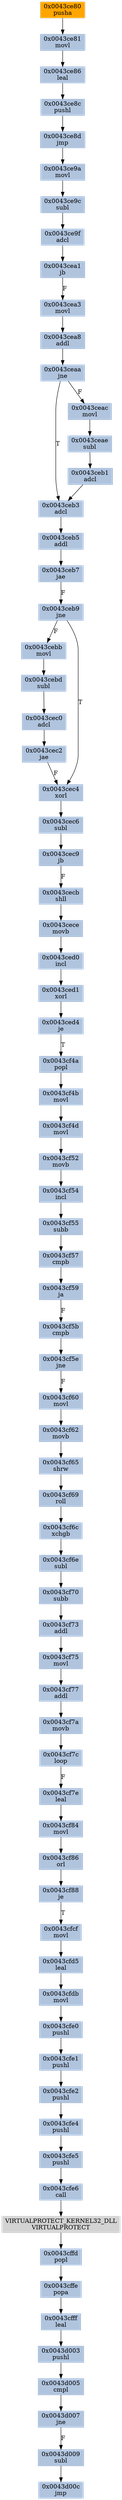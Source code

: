 strict digraph G {
	graph [bgcolor=transparent,
		name=G
	];
	node [color=lightsteelblue,
		fillcolor=lightsteelblue,
		shape=rectangle,
		style=filled
	];
	"0x0043cfe4"	[label="0x0043cfe4
pushl"];
	"0x0043cfe5"	[label="0x0043cfe5
pushl"];
	"0x0043cfe4" -> "0x0043cfe5"	[color="#000000"];
	"0x0043ceb5"	[label="0x0043ceb5
addl"];
	"0x0043ceb7"	[label="0x0043ceb7
jae"];
	"0x0043ceb5" -> "0x0043ceb7"	[color="#000000"];
	"0x0043cf62"	[label="0x0043cf62
movb"];
	"0x0043cf65"	[label="0x0043cf65
shrw"];
	"0x0043cf62" -> "0x0043cf65"	[color="#000000"];
	"0x0043ce9c"	[label="0x0043ce9c
subl"];
	"0x0043ce9f"	[label="0x0043ce9f
adcl"];
	"0x0043ce9c" -> "0x0043ce9f"	[color="#000000"];
	"0x0043cecb"	[label="0x0043cecb
shll"];
	"0x0043cece"	[label="0x0043cece
movb"];
	"0x0043cecb" -> "0x0043cece"	[color="#000000"];
	"0x0043d00c"	[label="0x0043d00c
jmp"];
	"0x0043cf88"	[label="0x0043cf88
je"];
	"0x0043cfcf"	[label="0x0043cfcf
movl"];
	"0x0043cf88" -> "0x0043cfcf"	[color="#000000",
		label=T];
	"0x0043cf54"	[label="0x0043cf54
incl"];
	"0x0043cf55"	[label="0x0043cf55
subb"];
	"0x0043cf54" -> "0x0043cf55"	[color="#000000"];
	"0x0043cffe"	[label="0x0043cffe
popa"];
	"0x0043cfff"	[label="0x0043cfff
leal"];
	"0x0043cffe" -> "0x0043cfff"	[color="#000000"];
	"0x0043cf6e"	[label="0x0043cf6e
subl"];
	"0x0043cf70"	[label="0x0043cf70
subb"];
	"0x0043cf6e" -> "0x0043cf70"	[color="#000000"];
	"0x0043cf57"	[label="0x0043cf57
cmpb"];
	"0x0043cf59"	[label="0x0043cf59
ja"];
	"0x0043cf57" -> "0x0043cf59"	[color="#000000"];
	"0x0043cf4d"	[label="0x0043cf4d
movl"];
	"0x0043cf52"	[label="0x0043cf52
movb"];
	"0x0043cf4d" -> "0x0043cf52"	[color="#000000"];
	"0x0043ced4"	[label="0x0043ced4
je"];
	"0x0043cf4a"	[label="0x0043cf4a
popl"];
	"0x0043ced4" -> "0x0043cf4a"	[color="#000000",
		label=T];
	"0x0043cea8"	[label="0x0043cea8
addl"];
	"0x0043ceaa"	[label="0x0043ceaa
jne"];
	"0x0043cea8" -> "0x0043ceaa"	[color="#000000"];
	"0x0043ce9a"	[label="0x0043ce9a
movl"];
	"0x0043ce9a" -> "0x0043ce9c"	[color="#000000"];
	"0x0043ce8d"	[label="0x0043ce8d
jmp"];
	"0x0043ce8d" -> "0x0043ce9a"	[color="#000000"];
	"0x0043cf4b"	[label="0x0043cf4b
movl"];
	"0x0043cf4b" -> "0x0043cf4d"	[color="#000000"];
	"0x0043ce81"	[label="0x0043ce81
movl"];
	"0x0043ce86"	[label="0x0043ce86
leal"];
	"0x0043ce81" -> "0x0043ce86"	[color="#000000"];
	"0x0043ceb1"	[label="0x0043ceb1
adcl"];
	"0x0043ceb3"	[label="0x0043ceb3
adcl"];
	"0x0043ceb1" -> "0x0043ceb3"	[color="#000000"];
	"0x0043cebd"	[label="0x0043cebd
subl"];
	"0x0043cec0"	[label="0x0043cec0
adcl"];
	"0x0043cebd" -> "0x0043cec0"	[color="#000000"];
	"0x0043cf55" -> "0x0043cf57"	[color="#000000"];
	"0x0043cf52" -> "0x0043cf54"	[color="#000000"];
	"0x0043ce8c"	[label="0x0043ce8c
pushl"];
	"0x0043ce86" -> "0x0043ce8c"	[color="#000000"];
	"0x0043cfdb"	[label="0x0043cfdb
movl"];
	"0x0043cfe0"	[label="0x0043cfe0
pushl"];
	"0x0043cfdb" -> "0x0043cfe0"	[color="#000000"];
	"0x0043cf75"	[label="0x0043cf75
movl"];
	"0x0043cf77"	[label="0x0043cf77
addl"];
	"0x0043cf75" -> "0x0043cf77"	[color="#000000"];
	"0x0043d005"	[label="0x0043d005
cmpl"];
	"0x0043d007"	[label="0x0043d007
jne"];
	"0x0043d005" -> "0x0043d007"	[color="#000000"];
	"0x0043cffd"	[label="0x0043cffd
popl"];
	"0x0043cffd" -> "0x0043cffe"	[color="#000000"];
	"0x0043ceac"	[label="0x0043ceac
movl"];
	"0x0043ceae"	[label="0x0043ceae
subl"];
	"0x0043ceac" -> "0x0043ceae"	[color="#000000"];
	"0x0043cfe1"	[label="0x0043cfe1
pushl"];
	"0x0043cfe2"	[label="0x0043cfe2
pushl"];
	"0x0043cfe1" -> "0x0043cfe2"	[color="#000000"];
	"0x0043ceb3" -> "0x0043ceb5"	[color="#000000"];
	"0x0043cec2"	[label="0x0043cec2
jae"];
	"0x0043cec0" -> "0x0043cec2"	[color="#000000"];
	"0x0043cea1"	[label="0x0043cea1
jb"];
	"0x0043ce9f" -> "0x0043cea1"	[color="#000000"];
	"0x0043cf7c"	[label="0x0043cf7c
loop"];
	"0x0043cf7e"	[label="0x0043cf7e
leal"];
	"0x0043cf7c" -> "0x0043cf7e"	[color="#000000",
		label=F];
	"0x0043cf7a"	[label="0x0043cf7a
movb"];
	"0x0043cf77" -> "0x0043cf7a"	[color="#000000"];
	"0x0043cf69"	[label="0x0043cf69
roll"];
	"0x0043cf65" -> "0x0043cf69"	[color="#000000"];
	"0x0043cebb"	[label="0x0043cebb
movl"];
	"0x0043cebb" -> "0x0043cebd"	[color="#000000"];
	"0x0043cfd5"	[label="0x0043cfd5
leal"];
	"0x0043cfd5" -> "0x0043cfdb"	[color="#000000"];
	"0x0043cf4a" -> "0x0043cf4b"	[color="#000000"];
	"0x0043ceb9"	[label="0x0043ceb9
jne"];
	"0x0043ceb7" -> "0x0043ceb9"	[color="#000000",
		label=F];
	"0x0043cfe2" -> "0x0043cfe4"	[color="#000000"];
	"0x0043cf73"	[label="0x0043cf73
addl"];
	"0x0043cf70" -> "0x0043cf73"	[color="#000000"];
	"0x0043cf60"	[label="0x0043cf60
movl"];
	"0x0043cf60" -> "0x0043cf62"	[color="#000000"];
	"0x0043d003"	[label="0x0043d003
pushl"];
	"0x0043d003" -> "0x0043d005"	[color="#000000"];
	"0x0043cfcf" -> "0x0043cfd5"	[color="#000000"];
	"0x0043cec4"	[label="0x0043cec4
xorl"];
	"0x0043cec6"	[label="0x0043cec6
subl"];
	"0x0043cec4" -> "0x0043cec6"	[color="#000000"];
	"0x0043cea3"	[label="0x0043cea3
movl"];
	"0x0043cea1" -> "0x0043cea3"	[color="#000000",
		label=F];
	"0x0043d009"	[label="0x0043d009
subl"];
	"0x0043d007" -> "0x0043d009"	[color="#000000",
		label=F];
	VIRTUALPROTECT_KERNEL32_DLL	[color=lightgrey,
		fillcolor=lightgrey,
		label="VIRTUALPROTECT_KERNEL32_DLL
VIRTUALPROTECT"];
	VIRTUALPROTECT_KERNEL32_DLL -> "0x0043cffd"	[color="#000000"];
	"0x0043cf84"	[label="0x0043cf84
movl"];
	"0x0043cf7e" -> "0x0043cf84"	[color="#000000"];
	"0x0043cf5e"	[label="0x0043cf5e
jne"];
	"0x0043cf5e" -> "0x0043cf60"	[color="#000000",
		label=F];
	"0x0043cf73" -> "0x0043cf75"	[color="#000000"];
	"0x0043cf5b"	[label="0x0043cf5b
cmpb"];
	"0x0043cf5b" -> "0x0043cf5e"	[color="#000000"];
	"0x0043ceaa" -> "0x0043ceac"	[color="#000000",
		label=F];
	"0x0043ceaa" -> "0x0043ceb3"	[color="#000000",
		label=T];
	"0x0043cf86"	[label="0x0043cf86
orl"];
	"0x0043cf84" -> "0x0043cf86"	[color="#000000"];
	"0x0043cf6c"	[label="0x0043cf6c
xchgb"];
	"0x0043cf69" -> "0x0043cf6c"	[color="#000000"];
	"0x0043cfe6"	[label="0x0043cfe6
call"];
	"0x0043cfe6" -> VIRTUALPROTECT_KERNEL32_DLL	[color="#000000"];
	"0x0043cf7a" -> "0x0043cf7c"	[color="#000000"];
	"0x0043ce8c" -> "0x0043ce8d"	[color="#000000"];
	"0x0043cf59" -> "0x0043cf5b"	[color="#000000",
		label=F];
	"0x0043cea3" -> "0x0043cea8"	[color="#000000"];
	"0x0043cfff" -> "0x0043d003"	[color="#000000"];
	"0x0043cec9"	[label="0x0043cec9
jb"];
	"0x0043cec9" -> "0x0043cecb"	[color="#000000",
		label=F];
	"0x0043cec2" -> "0x0043cec4"	[color="#000000",
		label=F];
	"0x0043ceb9" -> "0x0043cebb"	[color="#000000",
		label=F];
	"0x0043ceb9" -> "0x0043cec4"	[color="#000000",
		label=T];
	"0x0043cfe5" -> "0x0043cfe6"	[color="#000000"];
	"0x0043ced0"	[label="0x0043ced0
incl"];
	"0x0043ced1"	[label="0x0043ced1
xorl"];
	"0x0043ced0" -> "0x0043ced1"	[color="#000000"];
	"0x0043cfe0" -> "0x0043cfe1"	[color="#000000"];
	"0x0043cf86" -> "0x0043cf88"	[color="#000000"];
	"0x0043cf6c" -> "0x0043cf6e"	[color="#000000"];
	"0x0043ced1" -> "0x0043ced4"	[color="#000000"];
	"0x0043ce80"	[color=lightgrey,
		fillcolor=orange,
		label="0x0043ce80
pusha"];
	"0x0043ce80" -> "0x0043ce81"	[color="#000000"];
	"0x0043d009" -> "0x0043d00c"	[color="#000000"];
	"0x0043ceae" -> "0x0043ceb1"	[color="#000000"];
	"0x0043cec6" -> "0x0043cec9"	[color="#000000"];
	"0x0043cece" -> "0x0043ced0"	[color="#000000"];
}
